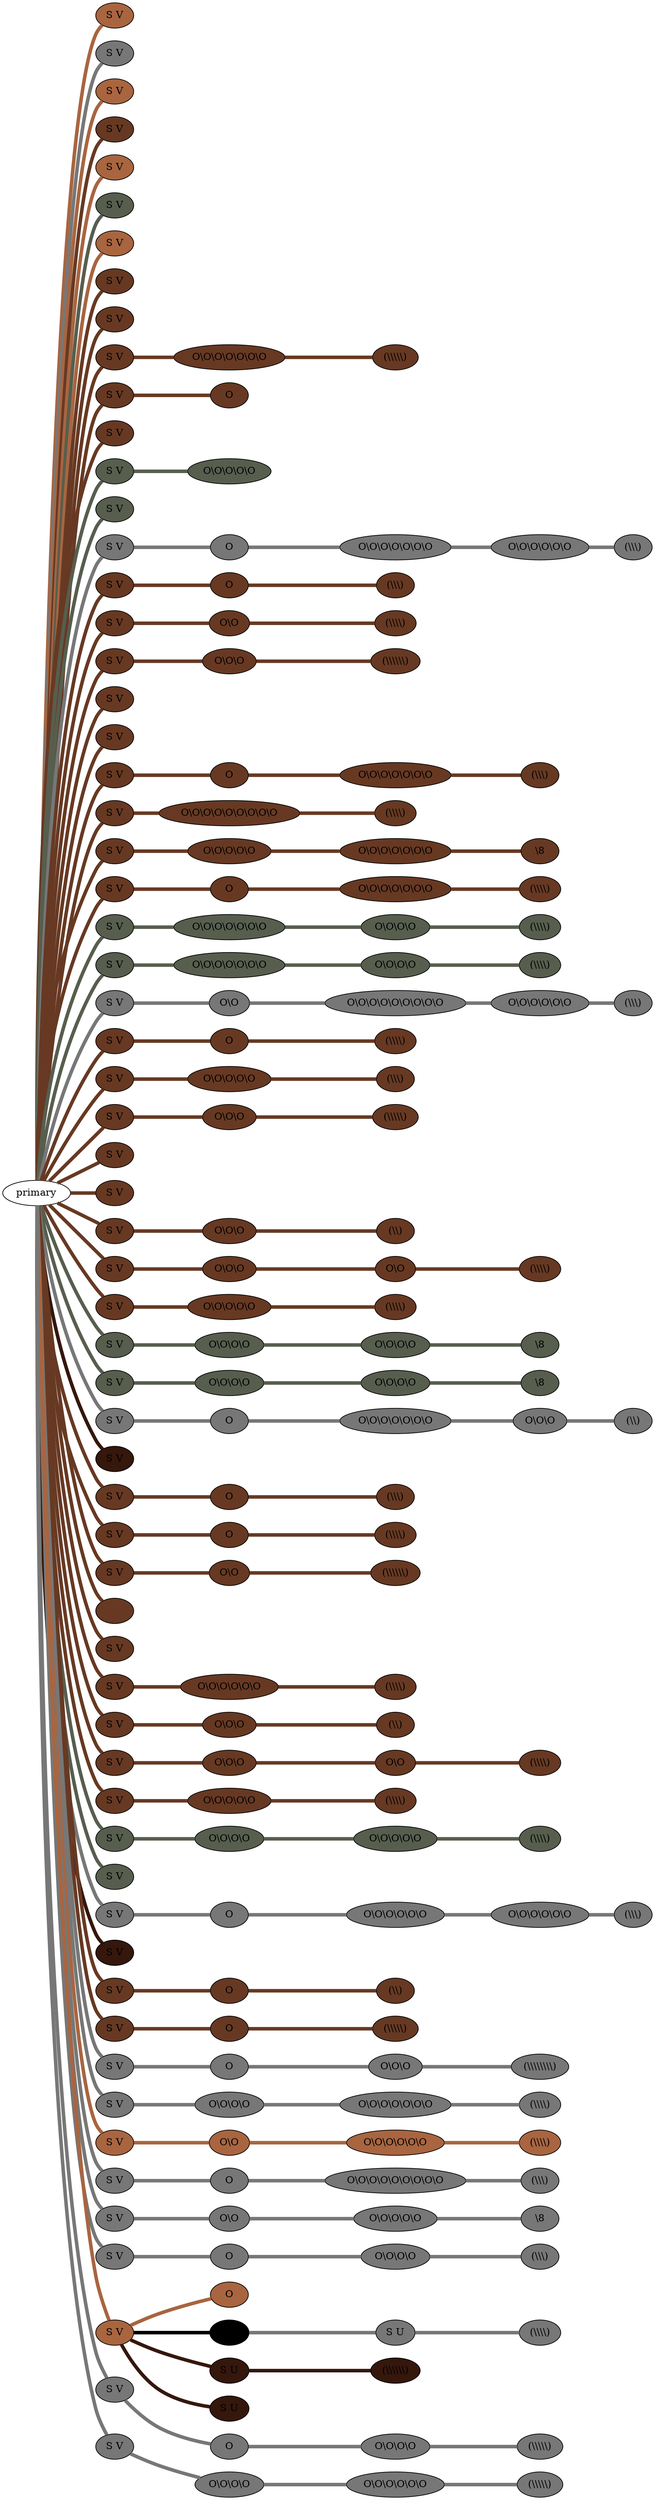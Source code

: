 graph {
 graph [rankdir=LR]
"1" [qtype="pendant_node", pendant_colors="#A86540,#777777", pendant_ply="S", pendant_attach="V", pendant_length="3", label="S V", style=filled, fillcolor="#A86540"]
"primary" -- "1" [qtype="pendant_link",penwidth=5,color="#A86540"]
"2" [qtype="pendant_node", pendant_colors="#777777,#575E4E", pendant_ply="S", pendant_attach="V", pendant_length="37", label="S V", style=filled, fillcolor="#777777"]
"primary" -- "2" [qtype="pendant_link",penwidth=5,color="#777777"]
"3" [qtype="pendant_node", pendant_colors="#A86540,#777777", pendant_ply="S", pendant_attach="V", pendant_length="73", label="S V", style=filled, fillcolor="#A86540"]
"primary" -- "3" [qtype="pendant_link",penwidth=5,color="#A86540"]
"4" [qtype="pendant_node", pendant_colors="#673923,#777777", pendant_ply="S", pendant_attach="V", pendant_length="11", label="S V", style=filled, fillcolor="#673923"]
"primary" -- "4" [qtype="pendant_link",penwidth=5,color="#673923"]
"5" [qtype="pendant_node", pendant_colors="#A86540,#777777", pendant_ply="S", pendant_attach="V", pendant_length="45", label="S V", style=filled, fillcolor="#A86540"]
"primary" -- "5" [qtype="pendant_link",penwidth=5,color="#A86540"]
"6" [qtype="pendant_node", pendant_colors="#575E4E,#777777", pendant_ply="S", pendant_attach="V", pendant_length="55", label="S V", style=filled, fillcolor="#575E4E"]
"primary" -- "6" [qtype="pendant_link",penwidth=5,color="#575E4E"]
"7" [qtype="pendant_node", pendant_colors="#A86540,#673923", pendant_ply="S", pendant_attach="V", pendant_length="41", label="S V", style=filled, fillcolor="#A86540"]
"primary" -- "7" [qtype="pendant_link",penwidth=5,color="#A86540"]
"8" [qtype="pendant_node", pendant_colors="#673923,#A86540", pendant_ply="S", pendant_attach="V", pendant_length="40", label="S V", style=filled, fillcolor="#673923"]
"primary" -- "8" [qtype="pendant_link",penwidth=5,color="#673923"]
"9" [qtype="pendant_node", pendant_colors="#673923,#A86540", pendant_ply="S", pendant_attach="V", pendant_length="3", label="S V", style=filled, fillcolor="#673923"]
"primary" -- "9" [qtype="pendant_link",penwidth=5,color="#673923"]
"10" [qtype="pendant_node", pendant_colors="#673923", pendant_ply="S", pendant_attach="V", pendant_length="35", label="S V", style=filled, fillcolor="#673923"]
"primary" -- "10" [qtype="pendant_link",penwidth=5,color="#673923"]
"10:0" [qtype="knot_node", knot_value="7", knot_type="S", knot_position="16.0", knot_spin="Z", label="O\\O\\O\\O\\O\\O\\O", style=filled, fillcolor="#673923"]
"10" -- "10:0" [qtype="knot_link",penwidth=5,color="#673923"]
"10:1" [qtype="knot_node", knot_value="5", knot_type="L", knot_position="22.0", knot_spin="Z", label="(\\\\\\\\\\)", style=filled, fillcolor="#673923"]
"10:0" -- "10:1" [qtype="knot_link",penwidth=5,color="#673923"]
"11" [qtype="pendant_node", pendant_colors="#673923", pendant_ply="S", pendant_attach="V", pendant_length="9", label="S V", style=filled, fillcolor="#673923"]
"primary" -- "11" [qtype="pendant_link",penwidth=5,color="#673923"]
"11:0" [qtype="knot_node", knot_value="1", knot_type="S", knot_position="9.5", knot_spin="Z", label="O", style=filled, fillcolor="#673923"]
"11" -- "11:0" [qtype="knot_link",penwidth=5,color="#673923"]
"12" [qtype="pendant_node", pendant_colors="#673923", pendant_ply="S", pendant_attach="V", pendant_length="1", label="S V", style=filled, fillcolor="#673923"]
"primary" -- "12" [qtype="pendant_link",penwidth=5,color="#673923"]
"13" [qtype="pendant_node", pendant_colors="#575E4E", pendant_ply="S", pendant_attach="V", pendant_length="15", label="S V", style=filled, fillcolor="#575E4E"]
"primary" -- "13" [qtype="pendant_link",penwidth=5,color="#575E4E"]
"13:0" [qtype="knot_node", knot_value="5", knot_type="S", knot_position="10.0", knot_spin="Z", label="O\\O\\O\\O\\O", style=filled, fillcolor="#575E4E"]
"13" -- "13:0" [qtype="knot_link",penwidth=5,color="#575E4E"]
"14" [qtype="pendant_node", pendant_colors="#575E4E", pendant_ply="S", pendant_attach="V", pendant_length="1", label="S V", style=filled, fillcolor="#575E4E"]
"primary" -- "14" [qtype="pendant_link",penwidth=5,color="#575E4E"]
"15" [qtype="pendant_node", pendant_colors="#777777", pendant_ply="S", pendant_attach="V", pendant_length="32", label="S V", style=filled, fillcolor="#777777"]
"primary" -- "15" [qtype="pendant_link",penwidth=5,color="#777777"]
"15:0" [qtype="knot_node", knot_value="1", knot_type="S", knot_position="3.0", knot_spin="Z", label="O", style=filled, fillcolor="#777777"]
"15" -- "15:0" [qtype="knot_link",penwidth=5,color="#777777"]
"15:1" [qtype="knot_node", knot_value="7", knot_type="S", knot_position="9.5", knot_spin="Z", label="O\\O\\O\\O\\O\\O\\O", style=filled, fillcolor="#777777"]
"15:0" -- "15:1" [qtype="knot_link",penwidth=5,color="#777777"]
"15:2" [qtype="knot_node", knot_value="6", knot_type="S", knot_position="16.0", knot_spin="Z", label="O\\O\\O\\O\\O\\O", style=filled, fillcolor="#777777"]
"15:1" -- "15:2" [qtype="knot_link",penwidth=5,color="#777777"]
"15:3" [qtype="knot_node", knot_value="3", knot_type="L", knot_position="21.5", knot_spin="Z", label="(\\\\\\)", style=filled, fillcolor="#777777"]
"15:2" -- "15:3" [qtype="knot_link",penwidth=5,color="#777777"]
"16" [qtype="pendant_node", pendant_colors="#673923", pendant_ply="S", pendant_attach="V", pendant_length="35", label="S V", style=filled, fillcolor="#673923"]
"primary" -- "16" [qtype="pendant_link",penwidth=5,color="#673923"]
"16:0" [qtype="knot_node", knot_value="1", knot_type="S", knot_position="16.0", knot_spin="Z", label="O", style=filled, fillcolor="#673923"]
"16" -- "16:0" [qtype="knot_link",penwidth=5,color="#673923"]
"16:1" [qtype="knot_node", knot_value="3", knot_type="L", knot_position="23.0", knot_spin="Z", label="(\\\\\\)", style=filled, fillcolor="#673923"]
"16:0" -- "16:1" [qtype="knot_link",penwidth=5,color="#673923"]
"17" [qtype="pendant_node", pendant_colors="#673923,#A86540", pendant_ply="S", pendant_attach="V", pendant_length="37", label="S V", style=filled, fillcolor="#673923"]
"primary" -- "17" [qtype="pendant_link",penwidth=5,color="#673923"]
"17:0" [qtype="knot_node", knot_value="2", knot_type="S", knot_position="16.0", knot_spin="Z", label="O\\O", style=filled, fillcolor="#673923"]
"17" -- "17:0" [qtype="knot_link",penwidth=5,color="#673923"]
"17:1" [qtype="knot_node", knot_value="4", knot_type="L", knot_position="24.0", knot_spin="Z", label="(\\\\\\\\)", style=filled, fillcolor="#673923"]
"17:0" -- "17:1" [qtype="knot_link",penwidth=5,color="#673923"]
"18" [qtype="pendant_node", pendant_colors="#673923,#A86540", pendant_ply="S", pendant_attach="V", pendant_length="31", label="S V", style=filled, fillcolor="#673923"]
"primary" -- "18" [qtype="pendant_link",penwidth=5,color="#673923"]
"18:0" [qtype="knot_node", knot_value="3", knot_type="S", knot_position="16.0", knot_spin="Z", label="O\\O\\O", style=filled, fillcolor="#673923"]
"18" -- "18:0" [qtype="knot_link",penwidth=5,color="#673923"]
"18:1" [qtype="knot_node", knot_value="6", knot_type="L", knot_position="22.0", knot_spin="Z", label="(\\\\\\\\\\\\)", style=filled, fillcolor="#673923"]
"18:0" -- "18:1" [qtype="knot_link",penwidth=5,color="#673923"]
"19" [qtype="pendant_node", pendant_colors="#673923,#777777", pendant_ply="S", pendant_attach="V", pendant_length="44", label="S V", style=filled, fillcolor="#673923"]
"primary" -- "19" [qtype="pendant_link",penwidth=5,color="#673923"]
"20" [qtype="pendant_node", pendant_colors="#673923,#777777", pendant_ply="S", pendant_attach="V", pendant_length="47", label="S V", style=filled, fillcolor="#673923"]
"primary" -- "20" [qtype="pendant_link",penwidth=5,color="#673923"]
"21" [qtype="pendant_node", pendant_colors="#673923,#777777", pendant_ply="S", pendant_attach="V", pendant_length="42", label="S V", style=filled, fillcolor="#673923"]
"primary" -- "21" [qtype="pendant_link",penwidth=5,color="#673923"]
"21:0" [qtype="knot_node", knot_value="1", knot_type="S", knot_position="9.0", knot_spin="Z", label="O", style=filled, fillcolor="#673923"]
"21" -- "21:0" [qtype="knot_link",penwidth=5,color="#673923"]
"21:1" [qtype="knot_node", knot_value="7", knot_type="S", knot_position="15.5", knot_spin="Z", label="O\\O\\O\\O\\O\\O\\O", style=filled, fillcolor="#673923"]
"21:0" -- "21:1" [qtype="knot_link",penwidth=5,color="#673923"]
"21:2" [qtype="knot_node", knot_value="3", knot_type="L", knot_position="21.5", knot_spin="Z", label="(\\\\\\)", style=filled, fillcolor="#673923"]
"21:1" -- "21:2" [qtype="knot_link",penwidth=5,color="#673923"]
"22" [qtype="pendant_node", pendant_colors="#673923,#777777", pendant_ply="S", pendant_attach="V", pendant_length="29", label="S V", style=filled, fillcolor="#673923"]
"primary" -- "22" [qtype="pendant_link",penwidth=5,color="#673923"]
"22:0" [qtype="knot_node", knot_value="9", knot_type="S", knot_position="15.0", knot_spin="Z", label="O\\O\\O\\O\\O\\O\\O\\O\\O", style=filled, fillcolor="#673923"]
"22" -- "22:0" [qtype="knot_link",penwidth=5,color="#673923"]
"22:1" [qtype="knot_node", knot_value="4", knot_type="L", knot_position="21.0", knot_spin="Z", label="(\\\\\\\\)", style=filled, fillcolor="#673923"]
"22:0" -- "22:1" [qtype="knot_link",penwidth=5,color="#673923"]
"23" [qtype="pendant_node", pendant_colors="#673923,#777777", pendant_ply="S", pendant_attach="V", pendant_length="26", label="S V", style=filled, fillcolor="#673923"]
"primary" -- "23" [qtype="pendant_link",penwidth=5,color="#673923"]
"23:0" [qtype="knot_node", knot_value="5", knot_type="S", knot_position="9.5", knot_spin="Z", label="O\\O\\O\\O\\O", style=filled, fillcolor="#673923"]
"23" -- "23:0" [qtype="knot_link",penwidth=5,color="#673923"]
"23:1" [qtype="knot_node", knot_value="7", knot_type="S", knot_position="16.0", knot_spin="Z", label="O\\O\\O\\O\\O\\O\\O", style=filled, fillcolor="#673923"]
"23:0" -- "23:1" [qtype="knot_link",penwidth=5,color="#673923"]
"23:2" [qtype="knot_node", knot_value="1", knot_type="E", knot_position="22.0", knot_spin="Z", label="\\8", style=filled, fillcolor="#673923"]
"23:1" -- "23:2" [qtype="knot_link",penwidth=5,color="#673923"]
"24" [qtype="pendant_node", pendant_colors="#673923,#777777", pendant_ply="S", pendant_attach="V", pendant_length="32", label="S V", style=filled, fillcolor="#673923"]
"primary" -- "24" [qtype="pendant_link",penwidth=5,color="#673923"]
"24:0" [qtype="knot_node", knot_value="1", knot_type="S", knot_position="9.0", knot_spin="Z", label="O", style=filled, fillcolor="#673923"]
"24" -- "24:0" [qtype="knot_link",penwidth=5,color="#673923"]
"24:1" [qtype="knot_node", knot_value="7", knot_type="S", knot_position="16.0", knot_spin="Z", label="O\\O\\O\\O\\O\\O\\O", style=filled, fillcolor="#673923"]
"24:0" -- "24:1" [qtype="knot_link",penwidth=5,color="#673923"]
"24:2" [qtype="knot_node", knot_value="4", knot_type="L", knot_position="21.5", knot_spin="Z", label="(\\\\\\\\)", style=filled, fillcolor="#673923"]
"24:1" -- "24:2" [qtype="knot_link",penwidth=5,color="#673923"]
"25" [qtype="pendant_node", pendant_colors="#575E4E,#777777", pendant_ply="S", pendant_attach="V", pendant_length="38", label="S V", style=filled, fillcolor="#575E4E"]
"primary" -- "25" [qtype="pendant_link",penwidth=5,color="#575E4E"]
"25:0" [qtype="knot_node", knot_value="7", knot_type="S", knot_position="10.0", knot_spin="Z", label="O\\O\\O\\O\\O\\O\\O", style=filled, fillcolor="#575E4E"]
"25" -- "25:0" [qtype="knot_link",penwidth=5,color="#575E4E"]
"25:1" [qtype="knot_node", knot_value="4", knot_type="S", knot_position="16.5", knot_spin="Z", label="O\\O\\O\\O", style=filled, fillcolor="#575E4E"]
"25:0" -- "25:1" [qtype="knot_link",penwidth=5,color="#575E4E"]
"25:2" [qtype="knot_node", knot_value="4", knot_type="L", knot_position="23.0", knot_spin="Z", label="(\\\\\\\\)", style=filled, fillcolor="#575E4E"]
"25:1" -- "25:2" [qtype="knot_link",penwidth=5,color="#575E4E"]
"26" [qtype="pendant_node", pendant_colors="#575E4E,#777777", pendant_ply="S", pendant_attach="V", pendant_length="41", label="S V", style=filled, fillcolor="#575E4E"]
"primary" -- "26" [qtype="pendant_link",penwidth=5,color="#575E4E"]
"26:0" [qtype="knot_node", knot_value="7", knot_type="S", knot_position="10.0", knot_spin="Z", label="O\\O\\O\\O\\O\\O\\O", style=filled, fillcolor="#575E4E"]
"26" -- "26:0" [qtype="knot_link",penwidth=5,color="#575E4E"]
"26:1" [qtype="knot_node", knot_value="4", knot_type="S", knot_position="16.0", knot_spin="Z", label="O\\O\\O\\O", style=filled, fillcolor="#575E4E"]
"26:0" -- "26:1" [qtype="knot_link",penwidth=5,color="#575E4E"]
"26:2" [qtype="knot_node", knot_value="4", knot_type="L", knot_position="22.0", knot_spin="Z", label="(\\\\\\\\)", style=filled, fillcolor="#575E4E"]
"26:1" -- "26:2" [qtype="knot_link",penwidth=5,color="#575E4E"]
"27" [qtype="pendant_node", pendant_colors="#777777", pendant_ply="S", pendant_attach="V", pendant_length="29", label="S V", style=filled, fillcolor="#777777"]
"primary" -- "27" [qtype="pendant_link",penwidth=5,color="#777777"]
"27:0" [qtype="knot_node", knot_value="2", knot_type="S", knot_position="3.0", knot_spin="Z", label="O\\O", style=filled, fillcolor="#777777"]
"27" -- "27:0" [qtype="knot_link",penwidth=5,color="#777777"]
"27:1" [qtype="knot_node", knot_value="9", knot_type="S", knot_position="10.0", knot_spin="Z", label="O\\O\\O\\O\\O\\O\\O\\O\\O", style=filled, fillcolor="#777777"]
"27:0" -- "27:1" [qtype="knot_link",penwidth=5,color="#777777"]
"27:2" [qtype="knot_node", knot_value="6", knot_type="S", knot_position="16.0", knot_spin="Z", label="O\\O\\O\\O\\O\\O", style=filled, fillcolor="#777777"]
"27:1" -- "27:2" [qtype="knot_link",penwidth=5,color="#777777"]
"27:3" [qtype="knot_node", knot_value="3", knot_type="L", knot_position="22.0", knot_spin="Z", label="(\\\\\\)", style=filled, fillcolor="#777777"]
"27:2" -- "27:3" [qtype="knot_link",penwidth=5,color="#777777"]
"28" [qtype="pendant_node", pendant_colors="#673923,#777777", pendant_ply="S", pendant_attach="V", pendant_length="35", label="S V", style=filled, fillcolor="#673923"]
"primary" -- "28" [qtype="pendant_link",penwidth=5,color="#673923"]
"28:0" [qtype="knot_node", knot_value="1", knot_type="S", knot_position="16.0", knot_spin="Z", label="O", style=filled, fillcolor="#673923"]
"28" -- "28:0" [qtype="knot_link",penwidth=5,color="#673923"]
"28:1" [qtype="knot_node", knot_value="4", knot_type="L", knot_position="23.0", knot_spin="Z", label="(\\\\\\\\)", style=filled, fillcolor="#673923"]
"28:0" -- "28:1" [qtype="knot_link",penwidth=5,color="#673923"]
"29" [qtype="pendant_node", pendant_colors="#673923,#777777", pendant_ply="S", pendant_attach="V", pendant_length="31", label="S V", style=filled, fillcolor="#673923"]
"primary" -- "29" [qtype="pendant_link",penwidth=5,color="#673923"]
"29:0" [qtype="knot_node", knot_value="5", knot_type="S", knot_position="16.5", knot_spin="Z", label="O\\O\\O\\O\\O", style=filled, fillcolor="#673923"]
"29" -- "29:0" [qtype="knot_link",penwidth=5,color="#673923"]
"29:1" [qtype="knot_node", knot_value="3", knot_type="L", knot_position="23.0", knot_spin="Z", label="(\\\\\\)", style=filled, fillcolor="#673923"]
"29:0" -- "29:1" [qtype="knot_link",penwidth=5,color="#673923"]
"30" [qtype="pendant_node", pendant_colors="#673923,#777777", pendant_ply="S", pendant_attach="V", pendant_length="39", label="S V", style=filled, fillcolor="#673923"]
"primary" -- "30" [qtype="pendant_link",penwidth=5,color="#673923"]
"30:0" [qtype="knot_node", knot_value="3", knot_type="S", knot_position="16.0", knot_spin="Z", label="O\\O\\O", style=filled, fillcolor="#673923"]
"30" -- "30:0" [qtype="knot_link",penwidth=5,color="#673923"]
"30:1" [qtype="knot_node", knot_value="5", knot_type="L", knot_position="22.0", knot_spin="Z", label="(\\\\\\\\\\)", style=filled, fillcolor="#673923"]
"30:0" -- "30:1" [qtype="knot_link",penwidth=5,color="#673923"]
"31" [qtype="pendant_node", pendant_colors="#673923,#777777", pendant_ply="S", pendant_attach="V", pendant_length="50", label="S V", style=filled, fillcolor="#673923"]
"primary" -- "31" [qtype="pendant_link",penwidth=5,color="#673923"]
"32" [qtype="pendant_node", pendant_colors="#673923,#777777", pendant_ply="S", pendant_attach="V", pendant_length="8", label="S V", style=filled, fillcolor="#673923"]
"primary" -- "32" [qtype="pendant_link",penwidth=5,color="#673923"]
"33" [qtype="pendant_node", pendant_colors="#673923,#777777", pendant_ply="S", pendant_attach="V", pendant_length="46", label="S V", style=filled, fillcolor="#673923"]
"primary" -- "33" [qtype="pendant_link",penwidth=5,color="#673923"]
"33:0" [qtype="knot_node", knot_value="3", knot_type="S", knot_position="15.5", knot_spin="Z", label="O\\O\\O", style=filled, fillcolor="#673923"]
"33" -- "33:0" [qtype="knot_link",penwidth=5,color="#673923"]
"33:1" [qtype="knot_node", knot_value="2", knot_type="L", knot_position="22.0", knot_spin="Z", label="(\\\\)", style=filled, fillcolor="#673923"]
"33:0" -- "33:1" [qtype="knot_link",penwidth=5,color="#673923"]
"34" [qtype="pendant_node", pendant_colors="#673923", pendant_ply="S", pendant_attach="V", pendant_length="29", label="S V", style=filled, fillcolor="#673923"]
"primary" -- "34" [qtype="pendant_link",penwidth=5,color="#673923"]
"34:0" [qtype="knot_node", knot_value="3", knot_type="S", knot_position="9.0", knot_spin="Z", label="O\\O\\O", style=filled, fillcolor="#673923"]
"34" -- "34:0" [qtype="knot_link",penwidth=5,color="#673923"]
"34:1" [qtype="knot_node", knot_value="2", knot_type="S", knot_position="15.0", knot_spin="Z", label="O\\O", style=filled, fillcolor="#673923"]
"34:0" -- "34:1" [qtype="knot_link",penwidth=5,color="#673923"]
"34:2" [qtype="knot_node", knot_value="4", knot_type="L", knot_position="21.5", knot_spin="Z", label="(\\\\\\\\)", style=filled, fillcolor="#673923"]
"34:1" -- "34:2" [qtype="knot_link",penwidth=5,color="#673923"]
"35" [qtype="pendant_node", pendant_colors="#673923", pendant_ply="S", pendant_attach="V", pendant_length="40", label="S V", style=filled, fillcolor="#673923"]
"primary" -- "35" [qtype="pendant_link",penwidth=5,color="#673923"]
"35:0" [qtype="knot_node", knot_value="5", knot_type="S", knot_position="16.5", knot_spin="Z", label="O\\O\\O\\O\\O", style=filled, fillcolor="#673923"]
"35" -- "35:0" [qtype="knot_link",penwidth=5,color="#673923"]
"35:1" [qtype="knot_node", knot_value="4", knot_type="L", knot_position="22.5", knot_spin="Z", label="(\\\\\\\\)", style=filled, fillcolor="#673923"]
"35:0" -- "35:1" [qtype="knot_link",penwidth=5,color="#673923"]
"36" [qtype="pendant_node", pendant_colors="#575E4E,#777777", pendant_ply="S", pendant_attach="V", pendant_length="45", label="S V", style=filled, fillcolor="#575E4E"]
"primary" -- "36" [qtype="pendant_link",penwidth=5,color="#575E4E"]
"36:0" [qtype="knot_node", knot_value="4", knot_type="S", knot_position="10.0", knot_spin="Z", label="O\\O\\O\\O", style=filled, fillcolor="#575E4E"]
"36" -- "36:0" [qtype="knot_link",penwidth=5,color="#575E4E"]
"36:1" [qtype="knot_node", knot_value="4", knot_type="S", knot_position="16.0", knot_spin="Z", label="O\\O\\O\\O", style=filled, fillcolor="#575E4E"]
"36:0" -- "36:1" [qtype="knot_link",penwidth=5,color="#575E4E"]
"36:2" [qtype="knot_node", knot_value="1", knot_type="E", knot_position="22.0", knot_spin="Z", label="\\8", style=filled, fillcolor="#575E4E"]
"36:1" -- "36:2" [qtype="knot_link",penwidth=5,color="#575E4E"]
"37" [qtype="pendant_node", pendant_colors="#575E4E,#777777", pendant_ply="S", pendant_attach="V", pendant_length="47", label="S V", style=filled, fillcolor="#575E4E"]
"primary" -- "37" [qtype="pendant_link",penwidth=5,color="#575E4E"]
"37:0" [qtype="knot_node", knot_value="4", knot_type="S", knot_position="10.0", knot_spin="Z", label="O\\O\\O\\O", style=filled, fillcolor="#575E4E"]
"37" -- "37:0" [qtype="knot_link",penwidth=5,color="#575E4E"]
"37:1" [qtype="knot_node", knot_value="4", knot_type="S", knot_position="16.0", knot_spin="Z", label="O\\O\\O\\O", style=filled, fillcolor="#575E4E"]
"37:0" -- "37:1" [qtype="knot_link",penwidth=5,color="#575E4E"]
"37:2" [qtype="knot_node", knot_value="1", knot_type="E", knot_position="23.0", knot_spin="Z", label="\\8", style=filled, fillcolor="#575E4E"]
"37:1" -- "37:2" [qtype="knot_link",penwidth=5,color="#575E4E"]
"38" [qtype="pendant_node", pendant_colors="#777777", pendant_ply="S", pendant_attach="V", pendant_length="40", label="S V", style=filled, fillcolor="#777777"]
"primary" -- "38" [qtype="pendant_link",penwidth=5,color="#777777"]
"38:0" [qtype="knot_node", knot_value="1", knot_type="S", knot_position="3.0", knot_spin="Z", label="O", style=filled, fillcolor="#777777"]
"38" -- "38:0" [qtype="knot_link",penwidth=5,color="#777777"]
"38:1" [qtype="knot_node", knot_value="7", knot_type="S", knot_position="10.0", knot_spin="Z", label="O\\O\\O\\O\\O\\O\\O", style=filled, fillcolor="#777777"]
"38:0" -- "38:1" [qtype="knot_link",penwidth=5,color="#777777"]
"38:2" [qtype="knot_node", knot_value="3", knot_type="S", knot_position="16.0", knot_spin="Z", label="O\\O\\O", style=filled, fillcolor="#777777"]
"38:1" -- "38:2" [qtype="knot_link",penwidth=5,color="#777777"]
"38:3" [qtype="knot_node", knot_value="2", knot_type="L", knot_position="22.5", knot_spin="Z", label="(\\\\)", style=filled, fillcolor="#777777"]
"38:2" -- "38:3" [qtype="knot_link",penwidth=5,color="#777777"]
"39" [qtype="pendant_node", pendant_colors="#35170C,#777777", pendant_ply="S", pendant_attach="V", pendant_length="46", label="S V", style=filled, fillcolor="#35170C"]
"primary" -- "39" [qtype="pendant_link",penwidth=5,color="#35170C"]
"40" [qtype="pendant_node", pendant_colors="#673923,#777777", pendant_ply="S", pendant_attach="V", pendant_length="54", label="S V", style=filled, fillcolor="#673923"]
"primary" -- "40" [qtype="pendant_link",penwidth=5,color="#673923"]
"40:0" [qtype="knot_node", knot_value="1", knot_type="S", knot_position="16.0", knot_spin="Z", label="O", style=filled, fillcolor="#673923"]
"40" -- "40:0" [qtype="knot_link",penwidth=5,color="#673923"]
"40:1" [qtype="knot_node", knot_value="3", knot_type="L", knot_position="22.5", knot_spin="Z", label="(\\\\\\)", style=filled, fillcolor="#673923"]
"40:0" -- "40:1" [qtype="knot_link",penwidth=5,color="#673923"]
"41" [qtype="pendant_node", pendant_colors="#673923,#777777", pendant_ply="S", pendant_attach="V", pendant_length="32", label="S V", style=filled, fillcolor="#673923"]
"primary" -- "41" [qtype="pendant_link",penwidth=5,color="#673923"]
"41:0" [qtype="knot_node", knot_value="1", knot_type="S", knot_position="15.5", knot_spin="Z", label="O", style=filled, fillcolor="#673923"]
"41" -- "41:0" [qtype="knot_link",penwidth=5,color="#673923"]
"41:1" [qtype="knot_node", knot_value="4", knot_type="L", knot_position="22.0", knot_spin="Z", label="(\\\\\\\\)", style=filled, fillcolor="#673923"]
"41:0" -- "41:1" [qtype="knot_link",penwidth=5,color="#673923"]
"42" [qtype="pendant_node", pendant_colors="#673923,#777777", pendant_ply="S", pendant_attach="V", pendant_length="37", label="S V", style=filled, fillcolor="#673923"]
"primary" -- "42" [qtype="pendant_link",penwidth=5,color="#673923"]
"42:0" [qtype="knot_node", knot_value="2", knot_type="S", knot_position="16.0", knot_spin="Z", label="O\\O", style=filled, fillcolor="#673923"]
"42" -- "42:0" [qtype="knot_link",penwidth=5,color="#673923"]
"42:1" [qtype="knot_node", knot_value="6", knot_type="L", knot_position="22.0", knot_spin="Z", label="(\\\\\\\\\\\\)", style=filled, fillcolor="#673923"]
"42:0" -- "42:1" [qtype="knot_link",penwidth=5,color="#673923"]
"43" [qtype="pendant_node", pendant_colors="#673923,#777777", pendant_ply="", pendant_attach="", pendant_length="", label=" ", style=filled, fillcolor="#673923"]
"primary" -- "43" [qtype="pendant_link",penwidth=5,color="#673923"]
"44" [qtype="pendant_node", pendant_colors="#673923,#777777", pendant_ply="S", pendant_attach="V", pendant_length="10", label="S V", style=filled, fillcolor="#673923"]
"primary" -- "44" [qtype="pendant_link",penwidth=5,color="#673923"]
"45" [qtype="pendant_node", pendant_colors="#673923,#777777", pendant_ply="S", pendant_attach="V", pendant_length="45", label="S V", style=filled, fillcolor="#673923"]
"primary" -- "45" [qtype="pendant_link",penwidth=5,color="#673923"]
"45:0" [qtype="knot_node", knot_value="6", knot_type="S", knot_position="16.5", knot_spin="Z", label="O\\O\\O\\O\\O\\O", style=filled, fillcolor="#673923"]
"45" -- "45:0" [qtype="knot_link",penwidth=5,color="#673923"]
"45:1" [qtype="knot_node", knot_value="4", knot_type="L", knot_position="23.0", knot_spin="Z", label="(\\\\\\\\)", style=filled, fillcolor="#673923"]
"45:0" -- "45:1" [qtype="knot_link",penwidth=5,color="#673923"]
"46" [qtype="pendant_node", pendant_colors="#673923", pendant_ply="S", pendant_attach="V", pendant_length="52", label="S V", style=filled, fillcolor="#673923"]
"primary" -- "46" [qtype="pendant_link",penwidth=5,color="#673923"]
"46:0" [qtype="knot_node", knot_value="3", knot_type="S", knot_position="16.0", knot_spin="Z", label="O\\O\\O", style=filled, fillcolor="#673923"]
"46" -- "46:0" [qtype="knot_link",penwidth=5,color="#673923"]
"46:1" [qtype="knot_node", knot_value="2", knot_type="L", knot_position="22.5", knot_spin="Z", label="(\\\\)", style=filled, fillcolor="#673923"]
"46:0" -- "46:1" [qtype="knot_link",penwidth=5,color="#673923"]
"47" [qtype="pendant_node", pendant_colors="#673923", pendant_ply="S", pendant_attach="V", pendant_length="38", label="S V", style=filled, fillcolor="#673923"]
"primary" -- "47" [qtype="pendant_link",penwidth=5,color="#673923"]
"47:0" [qtype="knot_node", knot_value="3", knot_type="S", knot_position="10.0", knot_spin="Z", label="O\\O\\O", style=filled, fillcolor="#673923"]
"47" -- "47:0" [qtype="knot_link",penwidth=5,color="#673923"]
"47:1" [qtype="knot_node", knot_value="2", knot_type="S", knot_position="16.0", knot_spin="Z", label="O\\O", style=filled, fillcolor="#673923"]
"47:0" -- "47:1" [qtype="knot_link",penwidth=5,color="#673923"]
"47:2" [qtype="knot_node", knot_value="4", knot_type="L", knot_position="23.0", knot_spin="Z", label="(\\\\\\\\)", style=filled, fillcolor="#673923"]
"47:1" -- "47:2" [qtype="knot_link",penwidth=5,color="#673923"]
"48" [qtype="pendant_node", pendant_colors="#673923", pendant_ply="S", pendant_attach="V", pendant_length="41", label="S V", style=filled, fillcolor="#673923"]
"primary" -- "48" [qtype="pendant_link",penwidth=5,color="#673923"]
"48:0" [qtype="knot_node", knot_value="5", knot_type="S", knot_position="16.0", knot_spin="Z", label="O\\O\\O\\O\\O", style=filled, fillcolor="#673923"]
"48" -- "48:0" [qtype="knot_link",penwidth=5,color="#673923"]
"48:1" [qtype="knot_node", knot_value="4", knot_type="L", knot_position="22.0", knot_spin="Z", label="(\\\\\\\\)", style=filled, fillcolor="#673923"]
"48:0" -- "48:1" [qtype="knot_link",penwidth=5,color="#673923"]
"49" [qtype="pendant_node", pendant_colors="#575E4E", pendant_ply="S", pendant_attach="V", pendant_length="44", label="S V", style=filled, fillcolor="#575E4E"]
"primary" -- "49" [qtype="pendant_link",penwidth=5,color="#575E4E"]
"49:0" [qtype="knot_node", knot_value="4", knot_type="S", knot_position="10.0", knot_spin="Z", label="O\\O\\O\\O", style=filled, fillcolor="#575E4E"]
"49" -- "49:0" [qtype="knot_link",penwidth=5,color="#575E4E"]
"49:1" [qtype="knot_node", knot_value="5", knot_type="S", knot_position="17.0", knot_spin="Z", label="O\\O\\O\\O\\O", style=filled, fillcolor="#575E4E"]
"49:0" -- "49:1" [qtype="knot_link",penwidth=5,color="#575E4E"]
"49:2" [qtype="knot_node", knot_value="4", knot_type="L", knot_position="24.0", knot_spin="Z", label="(\\\\\\\\)", style=filled, fillcolor="#575E4E"]
"49:1" -- "49:2" [qtype="knot_link",penwidth=5,color="#575E4E"]
"50" [qtype="pendant_node", pendant_colors="#575E4E", pendant_ply="S", pendant_attach="V", pendant_length="8", label="S V", style=filled, fillcolor="#575E4E"]
"primary" -- "50" [qtype="pendant_link",penwidth=5,color="#575E4E"]
"51" [qtype="pendant_node", pendant_colors="#777777", pendant_ply="S", pendant_attach="V", pendant_length="37", label="S V", style=filled, fillcolor="#777777"]
"primary" -- "51" [qtype="pendant_link",penwidth=5,color="#777777"]
"51:0" [qtype="knot_node", knot_value="1", knot_type="S", knot_position="3.5", knot_spin="Z", label="O", style=filled, fillcolor="#777777"]
"51" -- "51:0" [qtype="knot_link",penwidth=5,color="#777777"]
"51:1" [qtype="knot_node", knot_value="6", knot_type="S", knot_position="10.0", knot_spin="Z", label="O\\O\\O\\O\\O\\O", style=filled, fillcolor="#777777"]
"51:0" -- "51:1" [qtype="knot_link",penwidth=5,color="#777777"]
"51:2" [qtype="knot_node", knot_value="6", knot_type="S", knot_position="16.5", knot_spin="Z", label="O\\O\\O\\O\\O\\O", style=filled, fillcolor="#777777"]
"51:1" -- "51:2" [qtype="knot_link",penwidth=5,color="#777777"]
"51:3" [qtype="knot_node", knot_value="3", knot_type="L", knot_position="22.0", knot_spin="Z", label="(\\\\\\)", style=filled, fillcolor="#777777"]
"51:2" -- "51:3" [qtype="knot_link",penwidth=5,color="#777777"]
"52" [qtype="pendant_node", pendant_colors="#35170C,#777777", pendant_ply="S", pendant_attach="V", pendant_length="50", label="S V", style=filled, fillcolor="#35170C"]
"primary" -- "52" [qtype="pendant_link",penwidth=5,color="#35170C"]
"53" [qtype="pendant_node", pendant_colors="#673923,#777777", pendant_ply="S", pendant_attach="V", pendant_length="48", label="S V", style=filled, fillcolor="#673923"]
"primary" -- "53" [qtype="pendant_link",penwidth=5,color="#673923"]
"53:0" [qtype="knot_node", knot_value="1", knot_type="S", knot_position="16.0", knot_spin="Z", label="O", style=filled, fillcolor="#673923"]
"53" -- "53:0" [qtype="knot_link",penwidth=5,color="#673923"]
"53:1" [qtype="knot_node", knot_value="2", knot_type="L", knot_position="23.0", knot_spin="Z", label="(\\\\)", style=filled, fillcolor="#673923"]
"53:0" -- "53:1" [qtype="knot_link",penwidth=5,color="#673923"]
"54" [qtype="pendant_node", pendant_colors="#673923,#777777", pendant_ply="S", pendant_attach="V", pendant_length="41", label="S V", style=filled, fillcolor="#673923"]
"primary" -- "54" [qtype="pendant_link",penwidth=5,color="#673923"]
"54:0" [qtype="knot_node", knot_value="1", knot_type="S", knot_position="16.0", knot_spin="Z", label="O", style=filled, fillcolor="#673923"]
"54" -- "54:0" [qtype="knot_link",penwidth=5,color="#673923"]
"54:1" [qtype="knot_node", knot_value="5", knot_type="L", knot_position="23.0", knot_spin="Z", label="(\\\\\\\\\\)", style=filled, fillcolor="#673923"]
"54:0" -- "54:1" [qtype="knot_link",penwidth=5,color="#673923"]
"55" [qtype="pendant_node", pendant_colors="#777777", pendant_ply="S", pendant_attach="V", pendant_length="30", label="S V", style=filled, fillcolor="#777777"]
"primary" -- "55" [qtype="pendant_link",penwidth=5,color="#777777"]
"55:0" [qtype="knot_node", knot_value="1", knot_type="S", knot_position="9.5", knot_spin="Z", label="O", style=filled, fillcolor="#777777"]
"55" -- "55:0" [qtype="knot_link",penwidth=5,color="#777777"]
"55:1" [qtype="knot_node", knot_value="3", knot_type="S", knot_position="16.5", knot_spin="Z", label="O\\O\\O", style=filled, fillcolor="#777777"]
"55:0" -- "55:1" [qtype="knot_link",penwidth=5,color="#777777"]
"55:2" [qtype="knot_node", knot_value="8", knot_type="L", knot_position="23.0", knot_spin="Z", label="(\\\\\\\\\\\\\\\\)", style=filled, fillcolor="#777777"]
"55:1" -- "55:2" [qtype="knot_link",penwidth=5,color="#777777"]
"56" [qtype="pendant_node", pendant_colors="#777777", pendant_ply="S", pendant_attach="V", pendant_length="44", label="S V", style=filled, fillcolor="#777777"]
"primary" -- "56" [qtype="pendant_link",penwidth=5,color="#777777"]
"56:0" [qtype="knot_node", knot_value="4", knot_type="S", knot_position="10.0", knot_spin="Z", label="O\\O\\O\\O", style=filled, fillcolor="#777777"]
"56" -- "56:0" [qtype="knot_link",penwidth=5,color="#777777"]
"56:1" [qtype="knot_node", knot_value="7", knot_type="S", knot_position="17.0", knot_spin="Z", label="O\\O\\O\\O\\O\\O\\O", style=filled, fillcolor="#777777"]
"56:0" -- "56:1" [qtype="knot_link",penwidth=5,color="#777777"]
"56:2" [qtype="knot_node", knot_value="4", knot_type="L", knot_position="23.0", knot_spin="Z", label="(\\\\\\\\)", style=filled, fillcolor="#777777"]
"56:1" -- "56:2" [qtype="knot_link",penwidth=5,color="#777777"]
"57" [qtype="pendant_node", pendant_colors="#A86540,#777777", pendant_ply="S", pendant_attach="V", pendant_length="42", label="S V", style=filled, fillcolor="#A86540"]
"primary" -- "57" [qtype="pendant_link",penwidth=5,color="#A86540"]
"57:0" [qtype="knot_node", knot_value="2", knot_type="S", knot_position="9.5", knot_spin="Z", label="O\\O", style=filled, fillcolor="#A86540"]
"57" -- "57:0" [qtype="knot_link",penwidth=5,color="#A86540"]
"57:1" [qtype="knot_node", knot_value="6", knot_type="S", knot_position="16.5", knot_spin="Z", label="O\\O\\O\\O\\O\\O", style=filled, fillcolor="#A86540"]
"57:0" -- "57:1" [qtype="knot_link",penwidth=5,color="#A86540"]
"57:2" [qtype="knot_node", knot_value="4", knot_type="L", knot_position="22.5", knot_spin="Z", label="(\\\\\\\\)", style=filled, fillcolor="#A86540"]
"57:1" -- "57:2" [qtype="knot_link",penwidth=5,color="#A86540"]
"58" [qtype="pendant_node", pendant_colors="#777777", pendant_ply="S", pendant_attach="V", pendant_length="42", label="S V", style=filled, fillcolor="#777777"]
"primary" -- "58" [qtype="pendant_link",penwidth=5,color="#777777"]
"58:0" [qtype="knot_node", knot_value="1", knot_type="S", knot_position="9.5", knot_spin="Z", label="O", style=filled, fillcolor="#777777"]
"58" -- "58:0" [qtype="knot_link",penwidth=5,color="#777777"]
"58:1" [qtype="knot_node", knot_value="9", knot_type="S", knot_position="17.0", knot_spin="Z", label="O\\O\\O\\O\\O\\O\\O\\O\\O", style=filled, fillcolor="#777777"]
"58:0" -- "58:1" [qtype="knot_link",penwidth=5,color="#777777"]
"58:2" [qtype="knot_node", knot_value="3", knot_type="L", knot_position="23.0", knot_spin="Z", label="(\\\\\\)", style=filled, fillcolor="#777777"]
"58:1" -- "58:2" [qtype="knot_link",penwidth=5,color="#777777"]
"59" [qtype="pendant_node", pendant_colors="#777777", pendant_ply="S", pendant_attach="V", pendant_length="55", label="S V", style=filled, fillcolor="#777777"]
"primary" -- "59" [qtype="pendant_link",penwidth=5,color="#777777"]
"59:0" [qtype="knot_node", knot_value="2", knot_type="S", knot_position="9.0", knot_spin="Z", label="O\\O", style=filled, fillcolor="#777777"]
"59" -- "59:0" [qtype="knot_link",penwidth=5,color="#777777"]
"59:1" [qtype="knot_node", knot_value="5", knot_type="S", knot_position="16.0", knot_spin="Z", label="O\\O\\O\\O\\O", style=filled, fillcolor="#777777"]
"59:0" -- "59:1" [qtype="knot_link",penwidth=5,color="#777777"]
"59:2" [qtype="knot_node", knot_value="1", knot_type="E", knot_position="23.0", knot_spin="Z", label="\\8", style=filled, fillcolor="#777777"]
"59:1" -- "59:2" [qtype="knot_link",penwidth=5,color="#777777"]
"60" [qtype="pendant_node", pendant_colors="#777777", pendant_ply="S", pendant_attach="V", pendant_length="49", label="S V", style=filled, fillcolor="#777777"]
"primary" -- "60" [qtype="pendant_link",penwidth=5,color="#777777"]
"60:0" [qtype="knot_node", knot_value="1", knot_type="S", knot_position="10.0", knot_spin="Z", label="O", style=filled, fillcolor="#777777"]
"60" -- "60:0" [qtype="knot_link",penwidth=5,color="#777777"]
"60:1" [qtype="knot_node", knot_value="4", knot_type="S", knot_position="17.0", knot_spin="Z", label="O\\O\\O\\O", style=filled, fillcolor="#777777"]
"60:0" -- "60:1" [qtype="knot_link",penwidth=5,color="#777777"]
"60:2" [qtype="knot_node", knot_value="3", knot_type="L", knot_position="23.5", knot_spin="Z", label="(\\\\\\)", style=filled, fillcolor="#777777"]
"60:1" -- "60:2" [qtype="knot_link",penwidth=5,color="#777777"]
"61" [qtype="pendant_node", pendant_colors="#A86540,#777777", pendant_ply="S", pendant_attach="V", pendant_length="5", label="S V", style=filled, fillcolor="#A86540"]
"primary" -- "61" [qtype="pendant_link",penwidth=5,color="#A86540"]
"61:0" [qtype="knot_node", knot_value="1", knot_type="S", knot_position="3.0", knot_spin="Z", label="O", style=filled, fillcolor="#A86540"]
"61" -- "61:0" [qtype="knot_link",penwidth=5,color="#A86540"]
"61s1" [qtype="pendant_node", pendant_colors="#000000", pendant_ply="S", pendant_attach="U", pendant_length="1", label="S U", style=filled, fillcolor="#000000"]
"61" -- "61s1" [qtype="pendant_link",penwidth=5,color="#000000"]
"61s1s1" [qtype="pendant_node", pendant_colors="#777777", pendant_ply="S", pendant_attach="U", pendant_length="38", label="S U", style=filled, fillcolor="#777777"]
"61s1" -- "61s1s1" [qtype="pendant_link",penwidth=5,color="#777777"]
"61s1s1:0" [qtype="knot_node", knot_value="4", knot_type="L", knot_position="17.5", knot_spin="Z", label="(\\\\\\\\)", style=filled, fillcolor="#777777"]
"61s1s1" -- "61s1s1:0" [qtype="knot_link",penwidth=5,color="#777777"]
"61s2" [qtype="pendant_node", pendant_colors="#35170C,#777777", pendant_ply="S", pendant_attach="U", pendant_length="29", label="S U", style=filled, fillcolor="#35170C"]
"61" -- "61s2" [qtype="pendant_link",penwidth=5,color="#35170C"]
"61s2:0" [qtype="knot_node", knot_value="6", knot_type="L", knot_position="18.0", knot_spin="Z", label="(\\\\\\\\\\\\)", style=filled, fillcolor="#35170C"]
"61s2" -- "61s2:0" [qtype="knot_link",penwidth=5,color="#35170C"]
"61s3" [qtype="pendant_node", pendant_colors="#35170C,#777777", pendant_ply="S", pendant_attach="U", pendant_length="50", label="S U", style=filled, fillcolor="#35170C"]
"61" -- "61s3" [qtype="pendant_link",penwidth=5,color="#35170C"]
"62" [qtype="pendant_node", pendant_colors="#777777,#A86540", pendant_ply="S", pendant_attach="V", pendant_length="47", label="S V", style=filled, fillcolor="#777777"]
"primary" -- "62" [qtype="pendant_link",penwidth=5,color="#777777"]
"62:0" [qtype="knot_node", knot_value="1", knot_type="S", knot_position="9.0", knot_spin="Z", label="O", style=filled, fillcolor="#777777"]
"62" -- "62:0" [qtype="knot_link",penwidth=5,color="#777777"]
"62:1" [qtype="knot_node", knot_value="4", knot_type="S", knot_position="16.0", knot_spin="Z", label="O\\O\\O\\O", style=filled, fillcolor="#777777"]
"62:0" -- "62:1" [qtype="knot_link",penwidth=5,color="#777777"]
"62:2" [qtype="knot_node", knot_value="5", knot_type="L", knot_position="22.5", knot_spin="Z", label="(\\\\\\\\\\)", style=filled, fillcolor="#777777"]
"62:1" -- "62:2" [qtype="knot_link",penwidth=5,color="#777777"]
"63" [qtype="pendant_node", pendant_colors="#777777,#A86540", pendant_ply="S", pendant_attach="V", pendant_length="43", label="S V", style=filled, fillcolor="#777777"]
"primary" -- "63" [qtype="pendant_link",penwidth=5,color="#777777"]
"63:0" [qtype="knot_node", knot_value="4", knot_type="S", knot_position="9.0", knot_spin="Z", label="O\\O\\O\\O", style=filled, fillcolor="#777777"]
"63" -- "63:0" [qtype="knot_link",penwidth=5,color="#777777"]
"63:1" [qtype="knot_node", knot_value="6", knot_type="S", knot_position="16.0", knot_spin="Z", label="O\\O\\O\\O\\O\\O", style=filled, fillcolor="#777777"]
"63:0" -- "63:1" [qtype="knot_link",penwidth=5,color="#777777"]
"63:2" [qtype="knot_node", knot_value="5", knot_type="L", knot_position="22.5", knot_spin="Z", label="(\\\\\\\\\\)", style=filled, fillcolor="#777777"]
"63:1" -- "63:2" [qtype="knot_link",penwidth=5,color="#777777"]
}
